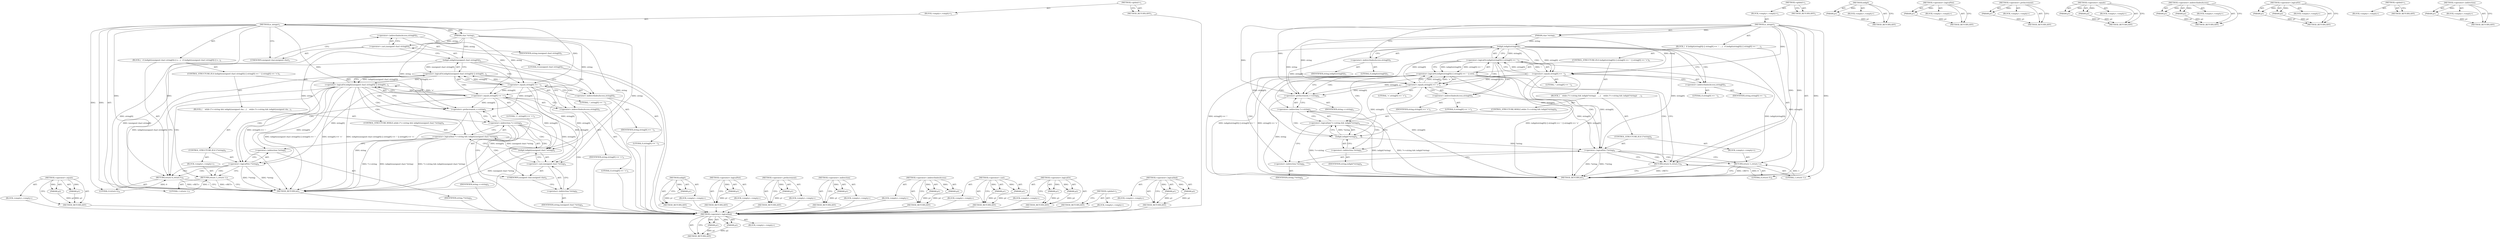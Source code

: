 digraph "&lt;operator&gt;.logicalAnd" {
vulnerable_86 [label=<(METHOD,&lt;operator&gt;.logicalAnd)>];
vulnerable_87 [label=<(PARAM,p1)>];
vulnerable_88 [label=<(PARAM,p2)>];
vulnerable_89 [label=<(BLOCK,&lt;empty&gt;,&lt;empty&gt;)>];
vulnerable_90 [label=<(METHOD_RETURN,ANY)>];
vulnerable_6 [label=<(METHOD,&lt;global&gt;)<SUB>1</SUB>>];
vulnerable_7 [label=<(BLOCK,&lt;empty&gt;,&lt;empty&gt;)<SUB>1</SUB>>];
vulnerable_8 [label=<(METHOD,is_integer)<SUB>1</SUB>>];
vulnerable_9 [label=<(PARAM,char *string)<SUB>1</SUB>>];
vulnerable_10 [label=<(BLOCK,{
  if (isdigit(string[0]) || string[0] == '-' ...,{
  if (isdigit(string[0]) || string[0] == '-' ...)<SUB>2</SUB>>];
vulnerable_11 [label=<(CONTROL_STRUCTURE,IF,if (isdigit(string[0]) || string[0] == '-' || string[0] == '+'))<SUB>3</SUB>>];
vulnerable_12 [label=<(&lt;operator&gt;.logicalOr,isdigit(string[0]) || string[0] == '-' || strin...)<SUB>3</SUB>>];
vulnerable_13 [label=<(&lt;operator&gt;.logicalOr,isdigit(string[0]) || string[0] == '-')<SUB>3</SUB>>];
vulnerable_14 [label=<(isdigit,isdigit(string[0]))<SUB>3</SUB>>];
vulnerable_15 [label=<(&lt;operator&gt;.indirectIndexAccess,string[0])<SUB>3</SUB>>];
vulnerable_16 [label=<(IDENTIFIER,string,isdigit(string[0]))<SUB>3</SUB>>];
vulnerable_17 [label=<(LITERAL,0,isdigit(string[0]))<SUB>3</SUB>>];
vulnerable_18 [label=<(&lt;operator&gt;.equals,string[0] == '-')<SUB>3</SUB>>];
vulnerable_19 [label=<(&lt;operator&gt;.indirectIndexAccess,string[0])<SUB>3</SUB>>];
vulnerable_20 [label=<(IDENTIFIER,string,string[0] == '-')<SUB>3</SUB>>];
vulnerable_21 [label=<(LITERAL,0,string[0] == '-')<SUB>3</SUB>>];
vulnerable_22 [label=<(LITERAL,'-',string[0] == '-')<SUB>3</SUB>>];
vulnerable_23 [label=<(&lt;operator&gt;.equals,string[0] == '+')<SUB>3</SUB>>];
vulnerable_24 [label=<(&lt;operator&gt;.indirectIndexAccess,string[0])<SUB>3</SUB>>];
vulnerable_25 [label=<(IDENTIFIER,string,string[0] == '+')<SUB>3</SUB>>];
vulnerable_26 [label=<(LITERAL,0,string[0] == '+')<SUB>3</SUB>>];
vulnerable_27 [label=<(LITERAL,'+',string[0] == '+')<SUB>3</SUB>>];
vulnerable_28 [label=<(BLOCK,{
    while (*++string &amp;&amp; isdigit(*string))
   ...,{
    while (*++string &amp;&amp; isdigit(*string))
   ...)<SUB>3</SUB>>];
vulnerable_29 [label=<(CONTROL_STRUCTURE,WHILE,while (*++string &amp;&amp; isdigit(*string)))<SUB>4</SUB>>];
vulnerable_30 [label=<(&lt;operator&gt;.logicalAnd,*++string &amp;&amp; isdigit(*string))<SUB>4</SUB>>];
vulnerable_31 [label=<(&lt;operator&gt;.indirection,*++string)<SUB>4</SUB>>];
vulnerable_32 [label=<(&lt;operator&gt;.preIncrement,++string)<SUB>4</SUB>>];
vulnerable_33 [label=<(IDENTIFIER,string,++string)<SUB>4</SUB>>];
vulnerable_34 [label=<(isdigit,isdigit(*string))<SUB>4</SUB>>];
vulnerable_35 [label=<(&lt;operator&gt;.indirection,*string)<SUB>4</SUB>>];
vulnerable_36 [label=<(IDENTIFIER,string,isdigit(*string))<SUB>4</SUB>>];
vulnerable_37 [label=<(CONTROL_STRUCTURE,IF,if (!*string))<SUB>6</SUB>>];
vulnerable_38 [label=<(&lt;operator&gt;.logicalNot,!*string)<SUB>6</SUB>>];
vulnerable_39 [label=<(&lt;operator&gt;.indirection,*string)<SUB>6</SUB>>];
vulnerable_40 [label=<(IDENTIFIER,string,!*string)<SUB>6</SUB>>];
vulnerable_41 [label=<(BLOCK,&lt;empty&gt;,&lt;empty&gt;)<SUB>7</SUB>>];
vulnerable_42 [label=<(RETURN,return 1;,return 1;)<SUB>7</SUB>>];
vulnerable_43 [label=<(LITERAL,1,return 1;)<SUB>7</SUB>>];
vulnerable_44 [label=<(RETURN,return 0;,return 0;)<SUB>9</SUB>>];
vulnerable_45 [label=<(LITERAL,0,return 0;)<SUB>9</SUB>>];
vulnerable_46 [label=<(METHOD_RETURN,int)<SUB>1</SUB>>];
vulnerable_48 [label=<(METHOD_RETURN,ANY)<SUB>1</SUB>>];
vulnerable_72 [label=<(METHOD,isdigit)>];
vulnerable_73 [label=<(PARAM,p1)>];
vulnerable_74 [label=<(BLOCK,&lt;empty&gt;,&lt;empty&gt;)>];
vulnerable_75 [label=<(METHOD_RETURN,ANY)>];
vulnerable_99 [label=<(METHOD,&lt;operator&gt;.logicalNot)>];
vulnerable_100 [label=<(PARAM,p1)>];
vulnerable_101 [label=<(BLOCK,&lt;empty&gt;,&lt;empty&gt;)>];
vulnerable_102 [label=<(METHOD_RETURN,ANY)>];
vulnerable_95 [label=<(METHOD,&lt;operator&gt;.preIncrement)>];
vulnerable_96 [label=<(PARAM,p1)>];
vulnerable_97 [label=<(BLOCK,&lt;empty&gt;,&lt;empty&gt;)>];
vulnerable_98 [label=<(METHOD_RETURN,ANY)>];
vulnerable_81 [label=<(METHOD,&lt;operator&gt;.equals)>];
vulnerable_82 [label=<(PARAM,p1)>];
vulnerable_83 [label=<(PARAM,p2)>];
vulnerable_84 [label=<(BLOCK,&lt;empty&gt;,&lt;empty&gt;)>];
vulnerable_85 [label=<(METHOD_RETURN,ANY)>];
vulnerable_76 [label=<(METHOD,&lt;operator&gt;.indirectIndexAccess)>];
vulnerable_77 [label=<(PARAM,p1)>];
vulnerable_78 [label=<(PARAM,p2)>];
vulnerable_79 [label=<(BLOCK,&lt;empty&gt;,&lt;empty&gt;)>];
vulnerable_80 [label=<(METHOD_RETURN,ANY)>];
vulnerable_67 [label=<(METHOD,&lt;operator&gt;.logicalOr)>];
vulnerable_68 [label=<(PARAM,p1)>];
vulnerable_69 [label=<(PARAM,p2)>];
vulnerable_70 [label=<(BLOCK,&lt;empty&gt;,&lt;empty&gt;)>];
vulnerable_71 [label=<(METHOD_RETURN,ANY)>];
vulnerable_61 [label=<(METHOD,&lt;global&gt;)<SUB>1</SUB>>];
vulnerable_62 [label=<(BLOCK,&lt;empty&gt;,&lt;empty&gt;)>];
vulnerable_63 [label=<(METHOD_RETURN,ANY)>];
vulnerable_91 [label=<(METHOD,&lt;operator&gt;.indirection)>];
vulnerable_92 [label=<(PARAM,p1)>];
vulnerable_93 [label=<(BLOCK,&lt;empty&gt;,&lt;empty&gt;)>];
vulnerable_94 [label=<(METHOD_RETURN,ANY)>];
fixed_90 [label=<(METHOD,&lt;operator&gt;.equals)>];
fixed_91 [label=<(PARAM,p1)>];
fixed_92 [label=<(PARAM,p2)>];
fixed_93 [label=<(BLOCK,&lt;empty&gt;,&lt;empty&gt;)>];
fixed_94 [label=<(METHOD_RETURN,ANY)>];
fixed_6 [label=<(METHOD,&lt;global&gt;)<SUB>1</SUB>>];
fixed_7 [label=<(BLOCK,&lt;empty&gt;,&lt;empty&gt;)<SUB>1</SUB>>];
fixed_8 [label=<(METHOD,is_integer)<SUB>1</SUB>>];
fixed_9 [label=<(PARAM,char *string)<SUB>1</SUB>>];
fixed_10 [label=<(BLOCK,{
  if (isdigit((unsigned char) string[0]) || s...,{
  if (isdigit((unsigned char) string[0]) || s...)<SUB>2</SUB>>];
fixed_11 [label=<(CONTROL_STRUCTURE,IF,if (isdigit((unsigned char) string[0]) || string[0] == '-' || string[0] == '+'))<SUB>3</SUB>>];
fixed_12 [label=<(&lt;operator&gt;.logicalOr,isdigit((unsigned char) string[0]) || string[0]...)<SUB>3</SUB>>];
fixed_13 [label=<(&lt;operator&gt;.logicalOr,isdigit((unsigned char) string[0]) || string[0]...)<SUB>3</SUB>>];
fixed_14 [label=<(isdigit,isdigit((unsigned char) string[0]))<SUB>3</SUB>>];
fixed_15 [label=<(&lt;operator&gt;.cast,(unsigned char) string[0])<SUB>3</SUB>>];
fixed_16 [label=<(UNKNOWN,unsigned char,unsigned char)<SUB>3</SUB>>];
fixed_17 [label=<(&lt;operator&gt;.indirectIndexAccess,string[0])<SUB>3</SUB>>];
fixed_18 [label=<(IDENTIFIER,string,(unsigned char) string[0])<SUB>3</SUB>>];
fixed_19 [label=<(LITERAL,0,(unsigned char) string[0])<SUB>3</SUB>>];
fixed_20 [label=<(&lt;operator&gt;.equals,string[0] == '-')<SUB>3</SUB>>];
fixed_21 [label=<(&lt;operator&gt;.indirectIndexAccess,string[0])<SUB>3</SUB>>];
fixed_22 [label=<(IDENTIFIER,string,string[0] == '-')<SUB>3</SUB>>];
fixed_23 [label=<(LITERAL,0,string[0] == '-')<SUB>3</SUB>>];
fixed_24 [label=<(LITERAL,'-',string[0] == '-')<SUB>3</SUB>>];
fixed_25 [label=<(&lt;operator&gt;.equals,string[0] == '+')<SUB>3</SUB>>];
fixed_26 [label=<(&lt;operator&gt;.indirectIndexAccess,string[0])<SUB>3</SUB>>];
fixed_27 [label=<(IDENTIFIER,string,string[0] == '+')<SUB>3</SUB>>];
fixed_28 [label=<(LITERAL,0,string[0] == '+')<SUB>3</SUB>>];
fixed_29 [label=<(LITERAL,'+',string[0] == '+')<SUB>3</SUB>>];
fixed_30 [label=<(BLOCK,{
    while (*++string &amp;&amp; isdigit((unsigned cha...,{
    while (*++string &amp;&amp; isdigit((unsigned cha...)<SUB>3</SUB>>];
fixed_31 [label=<(CONTROL_STRUCTURE,WHILE,while (*++string &amp;&amp; isdigit((unsigned char) *string)))<SUB>4</SUB>>];
fixed_32 [label=<(&lt;operator&gt;.logicalAnd,*++string &amp;&amp; isdigit((unsigned char) *string))<SUB>4</SUB>>];
fixed_33 [label=<(&lt;operator&gt;.indirection,*++string)<SUB>4</SUB>>];
fixed_34 [label=<(&lt;operator&gt;.preIncrement,++string)<SUB>4</SUB>>];
fixed_35 [label=<(IDENTIFIER,string,++string)<SUB>4</SUB>>];
fixed_36 [label=<(isdigit,isdigit((unsigned char) *string))<SUB>4</SUB>>];
fixed_37 [label=<(&lt;operator&gt;.cast,(unsigned char) *string)<SUB>4</SUB>>];
fixed_38 [label=<(UNKNOWN,unsigned char,unsigned char)<SUB>4</SUB>>];
fixed_39 [label=<(&lt;operator&gt;.indirection,*string)<SUB>4</SUB>>];
fixed_40 [label=<(IDENTIFIER,string,(unsigned char) *string)<SUB>4</SUB>>];
fixed_41 [label=<(CONTROL_STRUCTURE,IF,if (!*string))<SUB>6</SUB>>];
fixed_42 [label=<(&lt;operator&gt;.logicalNot,!*string)<SUB>6</SUB>>];
fixed_43 [label=<(&lt;operator&gt;.indirection,*string)<SUB>6</SUB>>];
fixed_44 [label=<(IDENTIFIER,string,!*string)<SUB>6</SUB>>];
fixed_45 [label=<(BLOCK,&lt;empty&gt;,&lt;empty&gt;)<SUB>7</SUB>>];
fixed_46 [label=<(RETURN,return 1;,return 1;)<SUB>7</SUB>>];
fixed_47 [label=<(LITERAL,1,return 1;)<SUB>7</SUB>>];
fixed_48 [label=<(RETURN,return 0;,return 0;)<SUB>9</SUB>>];
fixed_49 [label=<(LITERAL,0,return 0;)<SUB>9</SUB>>];
fixed_50 [label=<(METHOD_RETURN,int)<SUB>1</SUB>>];
fixed_52 [label=<(METHOD_RETURN,ANY)<SUB>1</SUB>>];
fixed_76 [label=<(METHOD,isdigit)>];
fixed_77 [label=<(PARAM,p1)>];
fixed_78 [label=<(BLOCK,&lt;empty&gt;,&lt;empty&gt;)>];
fixed_79 [label=<(METHOD_RETURN,ANY)>];
fixed_108 [label=<(METHOD,&lt;operator&gt;.logicalNot)>];
fixed_109 [label=<(PARAM,p1)>];
fixed_110 [label=<(BLOCK,&lt;empty&gt;,&lt;empty&gt;)>];
fixed_111 [label=<(METHOD_RETURN,ANY)>];
fixed_104 [label=<(METHOD,&lt;operator&gt;.preIncrement)>];
fixed_105 [label=<(PARAM,p1)>];
fixed_106 [label=<(BLOCK,&lt;empty&gt;,&lt;empty&gt;)>];
fixed_107 [label=<(METHOD_RETURN,ANY)>];
fixed_100 [label=<(METHOD,&lt;operator&gt;.indirection)>];
fixed_101 [label=<(PARAM,p1)>];
fixed_102 [label=<(BLOCK,&lt;empty&gt;,&lt;empty&gt;)>];
fixed_103 [label=<(METHOD_RETURN,ANY)>];
fixed_85 [label=<(METHOD,&lt;operator&gt;.indirectIndexAccess)>];
fixed_86 [label=<(PARAM,p1)>];
fixed_87 [label=<(PARAM,p2)>];
fixed_88 [label=<(BLOCK,&lt;empty&gt;,&lt;empty&gt;)>];
fixed_89 [label=<(METHOD_RETURN,ANY)>];
fixed_80 [label=<(METHOD,&lt;operator&gt;.cast)>];
fixed_81 [label=<(PARAM,p1)>];
fixed_82 [label=<(PARAM,p2)>];
fixed_83 [label=<(BLOCK,&lt;empty&gt;,&lt;empty&gt;)>];
fixed_84 [label=<(METHOD_RETURN,ANY)>];
fixed_71 [label=<(METHOD,&lt;operator&gt;.logicalOr)>];
fixed_72 [label=<(PARAM,p1)>];
fixed_73 [label=<(PARAM,p2)>];
fixed_74 [label=<(BLOCK,&lt;empty&gt;,&lt;empty&gt;)>];
fixed_75 [label=<(METHOD_RETURN,ANY)>];
fixed_65 [label=<(METHOD,&lt;global&gt;)<SUB>1</SUB>>];
fixed_66 [label=<(BLOCK,&lt;empty&gt;,&lt;empty&gt;)>];
fixed_67 [label=<(METHOD_RETURN,ANY)>];
fixed_95 [label=<(METHOD,&lt;operator&gt;.logicalAnd)>];
fixed_96 [label=<(PARAM,p1)>];
fixed_97 [label=<(PARAM,p2)>];
fixed_98 [label=<(BLOCK,&lt;empty&gt;,&lt;empty&gt;)>];
fixed_99 [label=<(METHOD_RETURN,ANY)>];
vulnerable_86 -> vulnerable_87  [key=0, label="AST: "];
vulnerable_86 -> vulnerable_87  [key=1, label="DDG: "];
vulnerable_86 -> vulnerable_89  [key=0, label="AST: "];
vulnerable_86 -> vulnerable_88  [key=0, label="AST: "];
vulnerable_86 -> vulnerable_88  [key=1, label="DDG: "];
vulnerable_86 -> vulnerable_90  [key=0, label="AST: "];
vulnerable_86 -> vulnerable_90  [key=1, label="CFG: "];
vulnerable_87 -> vulnerable_90  [key=0, label="DDG: p1"];
vulnerable_88 -> vulnerable_90  [key=0, label="DDG: p2"];
vulnerable_6 -> vulnerable_7  [key=0, label="AST: "];
vulnerable_6 -> vulnerable_48  [key=0, label="AST: "];
vulnerable_6 -> vulnerable_48  [key=1, label="CFG: "];
vulnerable_7 -> vulnerable_8  [key=0, label="AST: "];
vulnerable_8 -> vulnerable_9  [key=0, label="AST: "];
vulnerable_8 -> vulnerable_9  [key=1, label="DDG: "];
vulnerable_8 -> vulnerable_10  [key=0, label="AST: "];
vulnerable_8 -> vulnerable_46  [key=0, label="AST: "];
vulnerable_8 -> vulnerable_15  [key=0, label="CFG: "];
vulnerable_8 -> vulnerable_44  [key=0, label="DDG: "];
vulnerable_8 -> vulnerable_45  [key=0, label="DDG: "];
vulnerable_8 -> vulnerable_23  [key=0, label="DDG: "];
vulnerable_8 -> vulnerable_18  [key=0, label="DDG: "];
vulnerable_8 -> vulnerable_42  [key=0, label="DDG: "];
vulnerable_8 -> vulnerable_43  [key=0, label="DDG: "];
vulnerable_8 -> vulnerable_32  [key=0, label="DDG: "];
vulnerable_9 -> vulnerable_23  [key=0, label="DDG: string"];
vulnerable_9 -> vulnerable_14  [key=0, label="DDG: string"];
vulnerable_9 -> vulnerable_18  [key=0, label="DDG: string"];
vulnerable_9 -> vulnerable_32  [key=0, label="DDG: string"];
vulnerable_10 -> vulnerable_11  [key=0, label="AST: "];
vulnerable_10 -> vulnerable_44  [key=0, label="AST: "];
vulnerable_11 -> vulnerable_12  [key=0, label="AST: "];
vulnerable_11 -> vulnerable_28  [key=0, label="AST: "];
vulnerable_12 -> vulnerable_13  [key=0, label="AST: "];
vulnerable_12 -> vulnerable_23  [key=0, label="AST: "];
vulnerable_12 -> vulnerable_32  [key=0, label="CFG: "];
vulnerable_12 -> vulnerable_32  [key=1, label="CDG: "];
vulnerable_12 -> vulnerable_44  [key=0, label="CFG: "];
vulnerable_12 -> vulnerable_44  [key=1, label="CDG: "];
vulnerable_12 -> vulnerable_46  [key=0, label="DDG: isdigit(string[0]) || string[0] == '-'"];
vulnerable_12 -> vulnerable_46  [key=1, label="DDG: string[0] == '+'"];
vulnerable_12 -> vulnerable_46  [key=2, label="DDG: isdigit(string[0]) || string[0] == '-' || string[0] == '+'"];
vulnerable_12 -> vulnerable_30  [key=0, label="CDG: "];
vulnerable_12 -> vulnerable_38  [key=0, label="CDG: "];
vulnerable_12 -> vulnerable_39  [key=0, label="CDG: "];
vulnerable_12 -> vulnerable_31  [key=0, label="CDG: "];
vulnerable_13 -> vulnerable_14  [key=0, label="AST: "];
vulnerable_13 -> vulnerable_18  [key=0, label="AST: "];
vulnerable_13 -> vulnerable_12  [key=0, label="CFG: "];
vulnerable_13 -> vulnerable_12  [key=1, label="DDG: isdigit(string[0])"];
vulnerable_13 -> vulnerable_12  [key=2, label="DDG: string[0] == '-'"];
vulnerable_13 -> vulnerable_24  [key=0, label="CFG: "];
vulnerable_13 -> vulnerable_24  [key=1, label="CDG: "];
vulnerable_13 -> vulnerable_46  [key=0, label="DDG: isdigit(string[0])"];
vulnerable_13 -> vulnerable_46  [key=1, label="DDG: string[0] == '-'"];
vulnerable_13 -> vulnerable_23  [key=0, label="CDG: "];
vulnerable_14 -> vulnerable_15  [key=0, label="AST: "];
vulnerable_14 -> vulnerable_13  [key=0, label="CFG: "];
vulnerable_14 -> vulnerable_13  [key=1, label="DDG: string[0]"];
vulnerable_14 -> vulnerable_19  [key=0, label="CFG: "];
vulnerable_14 -> vulnerable_19  [key=1, label="CDG: "];
vulnerable_14 -> vulnerable_46  [key=0, label="DDG: string[0]"];
vulnerable_14 -> vulnerable_23  [key=0, label="DDG: string[0]"];
vulnerable_14 -> vulnerable_18  [key=0, label="DDG: string[0]"];
vulnerable_14 -> vulnerable_18  [key=1, label="CDG: "];
vulnerable_14 -> vulnerable_38  [key=0, label="DDG: string[0]"];
vulnerable_14 -> vulnerable_34  [key=0, label="DDG: string[0]"];
vulnerable_14 -> vulnerable_32  [key=0, label="DDG: string[0]"];
vulnerable_15 -> vulnerable_16  [key=0, label="AST: "];
vulnerable_15 -> vulnerable_17  [key=0, label="AST: "];
vulnerable_15 -> vulnerable_14  [key=0, label="CFG: "];
vulnerable_18 -> vulnerable_19  [key=0, label="AST: "];
vulnerable_18 -> vulnerable_22  [key=0, label="AST: "];
vulnerable_18 -> vulnerable_13  [key=0, label="CFG: "];
vulnerable_18 -> vulnerable_13  [key=1, label="DDG: string[0]"];
vulnerable_18 -> vulnerable_13  [key=2, label="DDG: '-'"];
vulnerable_18 -> vulnerable_46  [key=0, label="DDG: string[0]"];
vulnerable_18 -> vulnerable_23  [key=0, label="DDG: string[0]"];
vulnerable_18 -> vulnerable_38  [key=0, label="DDG: string[0]"];
vulnerable_18 -> vulnerable_34  [key=0, label="DDG: string[0]"];
vulnerable_18 -> vulnerable_32  [key=0, label="DDG: string[0]"];
vulnerable_19 -> vulnerable_20  [key=0, label="AST: "];
vulnerable_19 -> vulnerable_21  [key=0, label="AST: "];
vulnerable_19 -> vulnerable_18  [key=0, label="CFG: "];
vulnerable_23 -> vulnerable_24  [key=0, label="AST: "];
vulnerable_23 -> vulnerable_27  [key=0, label="AST: "];
vulnerable_23 -> vulnerable_12  [key=0, label="CFG: "];
vulnerable_23 -> vulnerable_12  [key=1, label="DDG: string[0]"];
vulnerable_23 -> vulnerable_12  [key=2, label="DDG: '+'"];
vulnerable_23 -> vulnerable_46  [key=0, label="DDG: string[0]"];
vulnerable_23 -> vulnerable_38  [key=0, label="DDG: string[0]"];
vulnerable_23 -> vulnerable_34  [key=0, label="DDG: string[0]"];
vulnerable_23 -> vulnerable_32  [key=0, label="DDG: string[0]"];
vulnerable_24 -> vulnerable_25  [key=0, label="AST: "];
vulnerable_24 -> vulnerable_26  [key=0, label="AST: "];
vulnerable_24 -> vulnerable_23  [key=0, label="CFG: "];
vulnerable_28 -> vulnerable_29  [key=0, label="AST: "];
vulnerable_28 -> vulnerable_37  [key=0, label="AST: "];
vulnerable_29 -> vulnerable_30  [key=0, label="AST: "];
vulnerable_30 -> vulnerable_31  [key=0, label="AST: "];
vulnerable_30 -> vulnerable_34  [key=0, label="AST: "];
vulnerable_30 -> vulnerable_39  [key=0, label="CFG: "];
vulnerable_30 -> vulnerable_46  [key=0, label="DDG: *++string"];
vulnerable_30 -> vulnerable_46  [key=1, label="DDG: isdigit(*string)"];
vulnerable_30 -> vulnerable_46  [key=2, label="DDG: *++string &amp;&amp; isdigit(*string)"];
vulnerable_31 -> vulnerable_32  [key=0, label="AST: "];
vulnerable_31 -> vulnerable_30  [key=0, label="CFG: "];
vulnerable_31 -> vulnerable_35  [key=0, label="CFG: "];
vulnerable_31 -> vulnerable_35  [key=1, label="CDG: "];
vulnerable_31 -> vulnerable_34  [key=0, label="CDG: "];
vulnerable_32 -> vulnerable_33  [key=0, label="AST: "];
vulnerable_32 -> vulnerable_31  [key=0, label="CFG: "];
vulnerable_32 -> vulnerable_46  [key=0, label="DDG: string"];
vulnerable_34 -> vulnerable_35  [key=0, label="AST: "];
vulnerable_34 -> vulnerable_30  [key=0, label="CFG: "];
vulnerable_34 -> vulnerable_30  [key=1, label="DDG: *string"];
vulnerable_34 -> vulnerable_38  [key=0, label="DDG: *string"];
vulnerable_35 -> vulnerable_36  [key=0, label="AST: "];
vulnerable_35 -> vulnerable_34  [key=0, label="CFG: "];
vulnerable_37 -> vulnerable_38  [key=0, label="AST: "];
vulnerable_37 -> vulnerable_41  [key=0, label="AST: "];
vulnerable_38 -> vulnerable_39  [key=0, label="AST: "];
vulnerable_38 -> vulnerable_42  [key=0, label="CFG: "];
vulnerable_38 -> vulnerable_42  [key=1, label="CDG: "];
vulnerable_38 -> vulnerable_44  [key=0, label="CFG: "];
vulnerable_38 -> vulnerable_44  [key=1, label="CDG: "];
vulnerable_38 -> vulnerable_46  [key=0, label="DDG: *string"];
vulnerable_38 -> vulnerable_46  [key=1, label="DDG: !*string"];
vulnerable_39 -> vulnerable_40  [key=0, label="AST: "];
vulnerable_39 -> vulnerable_38  [key=0, label="CFG: "];
vulnerable_41 -> vulnerable_42  [key=0, label="AST: "];
vulnerable_42 -> vulnerable_43  [key=0, label="AST: "];
vulnerable_42 -> vulnerable_46  [key=0, label="CFG: "];
vulnerable_42 -> vulnerable_46  [key=1, label="DDG: &lt;RET&gt;"];
vulnerable_43 -> vulnerable_42  [key=0, label="DDG: 1"];
vulnerable_44 -> vulnerable_45  [key=0, label="AST: "];
vulnerable_44 -> vulnerable_46  [key=0, label="CFG: "];
vulnerable_44 -> vulnerable_46  [key=1, label="DDG: &lt;RET&gt;"];
vulnerable_45 -> vulnerable_44  [key=0, label="DDG: 0"];
vulnerable_72 -> vulnerable_73  [key=0, label="AST: "];
vulnerable_72 -> vulnerable_73  [key=1, label="DDG: "];
vulnerable_72 -> vulnerable_74  [key=0, label="AST: "];
vulnerable_72 -> vulnerable_75  [key=0, label="AST: "];
vulnerable_72 -> vulnerable_75  [key=1, label="CFG: "];
vulnerable_73 -> vulnerable_75  [key=0, label="DDG: p1"];
vulnerable_99 -> vulnerable_100  [key=0, label="AST: "];
vulnerable_99 -> vulnerable_100  [key=1, label="DDG: "];
vulnerable_99 -> vulnerable_101  [key=0, label="AST: "];
vulnerable_99 -> vulnerable_102  [key=0, label="AST: "];
vulnerable_99 -> vulnerable_102  [key=1, label="CFG: "];
vulnerable_100 -> vulnerable_102  [key=0, label="DDG: p1"];
vulnerable_95 -> vulnerable_96  [key=0, label="AST: "];
vulnerable_95 -> vulnerable_96  [key=1, label="DDG: "];
vulnerable_95 -> vulnerable_97  [key=0, label="AST: "];
vulnerable_95 -> vulnerable_98  [key=0, label="AST: "];
vulnerable_95 -> vulnerable_98  [key=1, label="CFG: "];
vulnerable_96 -> vulnerable_98  [key=0, label="DDG: p1"];
vulnerable_81 -> vulnerable_82  [key=0, label="AST: "];
vulnerable_81 -> vulnerable_82  [key=1, label="DDG: "];
vulnerable_81 -> vulnerable_84  [key=0, label="AST: "];
vulnerable_81 -> vulnerable_83  [key=0, label="AST: "];
vulnerable_81 -> vulnerable_83  [key=1, label="DDG: "];
vulnerable_81 -> vulnerable_85  [key=0, label="AST: "];
vulnerable_81 -> vulnerable_85  [key=1, label="CFG: "];
vulnerable_82 -> vulnerable_85  [key=0, label="DDG: p1"];
vulnerable_83 -> vulnerable_85  [key=0, label="DDG: p2"];
vulnerable_76 -> vulnerable_77  [key=0, label="AST: "];
vulnerable_76 -> vulnerable_77  [key=1, label="DDG: "];
vulnerable_76 -> vulnerable_79  [key=0, label="AST: "];
vulnerable_76 -> vulnerable_78  [key=0, label="AST: "];
vulnerable_76 -> vulnerable_78  [key=1, label="DDG: "];
vulnerable_76 -> vulnerable_80  [key=0, label="AST: "];
vulnerable_76 -> vulnerable_80  [key=1, label="CFG: "];
vulnerable_77 -> vulnerable_80  [key=0, label="DDG: p1"];
vulnerable_78 -> vulnerable_80  [key=0, label="DDG: p2"];
vulnerable_67 -> vulnerable_68  [key=0, label="AST: "];
vulnerable_67 -> vulnerable_68  [key=1, label="DDG: "];
vulnerable_67 -> vulnerable_70  [key=0, label="AST: "];
vulnerable_67 -> vulnerable_69  [key=0, label="AST: "];
vulnerable_67 -> vulnerable_69  [key=1, label="DDG: "];
vulnerable_67 -> vulnerable_71  [key=0, label="AST: "];
vulnerable_67 -> vulnerable_71  [key=1, label="CFG: "];
vulnerable_68 -> vulnerable_71  [key=0, label="DDG: p1"];
vulnerable_69 -> vulnerable_71  [key=0, label="DDG: p2"];
vulnerable_61 -> vulnerable_62  [key=0, label="AST: "];
vulnerable_61 -> vulnerable_63  [key=0, label="AST: "];
vulnerable_61 -> vulnerable_63  [key=1, label="CFG: "];
vulnerable_91 -> vulnerable_92  [key=0, label="AST: "];
vulnerable_91 -> vulnerable_92  [key=1, label="DDG: "];
vulnerable_91 -> vulnerable_93  [key=0, label="AST: "];
vulnerable_91 -> vulnerable_94  [key=0, label="AST: "];
vulnerable_91 -> vulnerable_94  [key=1, label="CFG: "];
vulnerable_92 -> vulnerable_94  [key=0, label="DDG: p1"];
fixed_90 -> fixed_91  [key=0, label="AST: "];
fixed_90 -> fixed_91  [key=1, label="DDG: "];
fixed_90 -> fixed_93  [key=0, label="AST: "];
fixed_90 -> fixed_92  [key=0, label="AST: "];
fixed_90 -> fixed_92  [key=1, label="DDG: "];
fixed_90 -> fixed_94  [key=0, label="AST: "];
fixed_90 -> fixed_94  [key=1, label="CFG: "];
fixed_91 -> fixed_94  [key=0, label="DDG: p1"];
fixed_92 -> fixed_94  [key=0, label="DDG: p2"];
fixed_93 -> vulnerable_86  [key=0];
fixed_94 -> vulnerable_86  [key=0];
fixed_6 -> fixed_7  [key=0, label="AST: "];
fixed_6 -> fixed_52  [key=0, label="AST: "];
fixed_6 -> fixed_52  [key=1, label="CFG: "];
fixed_7 -> fixed_8  [key=0, label="AST: "];
fixed_8 -> fixed_9  [key=0, label="AST: "];
fixed_8 -> fixed_9  [key=1, label="DDG: "];
fixed_8 -> fixed_10  [key=0, label="AST: "];
fixed_8 -> fixed_50  [key=0, label="AST: "];
fixed_8 -> fixed_16  [key=0, label="CFG: "];
fixed_8 -> fixed_48  [key=0, label="DDG: "];
fixed_8 -> fixed_49  [key=0, label="DDG: "];
fixed_8 -> fixed_25  [key=0, label="DDG: "];
fixed_8 -> fixed_20  [key=0, label="DDG: "];
fixed_8 -> fixed_46  [key=0, label="DDG: "];
fixed_8 -> fixed_47  [key=0, label="DDG: "];
fixed_8 -> fixed_34  [key=0, label="DDG: "];
fixed_9 -> fixed_25  [key=0, label="DDG: string"];
fixed_9 -> fixed_14  [key=0, label="DDG: string"];
fixed_9 -> fixed_20  [key=0, label="DDG: string"];
fixed_9 -> fixed_42  [key=0, label="DDG: string"];
fixed_9 -> fixed_15  [key=0, label="DDG: string"];
fixed_9 -> fixed_36  [key=0, label="DDG: string"];
fixed_9 -> fixed_34  [key=0, label="DDG: string"];
fixed_9 -> fixed_37  [key=0, label="DDG: string"];
fixed_10 -> fixed_11  [key=0, label="AST: "];
fixed_10 -> fixed_48  [key=0, label="AST: "];
fixed_11 -> fixed_12  [key=0, label="AST: "];
fixed_11 -> fixed_30  [key=0, label="AST: "];
fixed_12 -> fixed_13  [key=0, label="AST: "];
fixed_12 -> fixed_25  [key=0, label="AST: "];
fixed_12 -> fixed_34  [key=0, label="CFG: "];
fixed_12 -> fixed_34  [key=1, label="CDG: "];
fixed_12 -> fixed_48  [key=0, label="CFG: "];
fixed_12 -> fixed_48  [key=1, label="CDG: "];
fixed_12 -> fixed_50  [key=0, label="DDG: isdigit((unsigned char) string[0]) || string[0] == '-'"];
fixed_12 -> fixed_50  [key=1, label="DDG: string[0] == '+'"];
fixed_12 -> fixed_50  [key=2, label="DDG: isdigit((unsigned char) string[0]) || string[0] == '-' || string[0] == '+'"];
fixed_12 -> fixed_32  [key=0, label="CDG: "];
fixed_12 -> fixed_33  [key=0, label="CDG: "];
fixed_12 -> fixed_42  [key=0, label="CDG: "];
fixed_12 -> fixed_43  [key=0, label="CDG: "];
fixed_13 -> fixed_14  [key=0, label="AST: "];
fixed_13 -> fixed_20  [key=0, label="AST: "];
fixed_13 -> fixed_12  [key=0, label="CFG: "];
fixed_13 -> fixed_12  [key=1, label="DDG: isdigit((unsigned char) string[0])"];
fixed_13 -> fixed_12  [key=2, label="DDG: string[0] == '-'"];
fixed_13 -> fixed_26  [key=0, label="CFG: "];
fixed_13 -> fixed_26  [key=1, label="CDG: "];
fixed_13 -> fixed_50  [key=0, label="DDG: isdigit((unsigned char) string[0])"];
fixed_13 -> fixed_50  [key=1, label="DDG: string[0] == '-'"];
fixed_13 -> fixed_25  [key=0, label="CDG: "];
fixed_14 -> fixed_15  [key=0, label="AST: "];
fixed_14 -> fixed_13  [key=0, label="CFG: "];
fixed_14 -> fixed_13  [key=1, label="DDG: (unsigned char) string[0]"];
fixed_14 -> fixed_21  [key=0, label="CFG: "];
fixed_14 -> fixed_21  [key=1, label="CDG: "];
fixed_14 -> fixed_50  [key=0, label="DDG: (unsigned char) string[0]"];
fixed_14 -> fixed_20  [key=0, label="CDG: "];
fixed_15 -> fixed_16  [key=0, label="AST: "];
fixed_15 -> fixed_17  [key=0, label="AST: "];
fixed_15 -> fixed_14  [key=0, label="CFG: "];
fixed_15 -> fixed_50  [key=0, label="DDG: string[0]"];
fixed_16 -> fixed_17  [key=0, label="CFG: "];
fixed_17 -> fixed_18  [key=0, label="AST: "];
fixed_17 -> fixed_19  [key=0, label="AST: "];
fixed_17 -> fixed_15  [key=0, label="CFG: "];
fixed_18 -> vulnerable_86  [key=0];
fixed_19 -> vulnerable_86  [key=0];
fixed_20 -> fixed_21  [key=0, label="AST: "];
fixed_20 -> fixed_24  [key=0, label="AST: "];
fixed_20 -> fixed_13  [key=0, label="CFG: "];
fixed_20 -> fixed_13  [key=1, label="DDG: string[0]"];
fixed_20 -> fixed_13  [key=2, label="DDG: '-'"];
fixed_20 -> fixed_50  [key=0, label="DDG: string[0]"];
fixed_20 -> fixed_25  [key=0, label="DDG: string[0]"];
fixed_20 -> fixed_42  [key=0, label="DDG: string[0]"];
fixed_20 -> fixed_36  [key=0, label="DDG: string[0]"];
fixed_20 -> fixed_34  [key=0, label="DDG: string[0]"];
fixed_20 -> fixed_37  [key=0, label="DDG: string[0]"];
fixed_21 -> fixed_22  [key=0, label="AST: "];
fixed_21 -> fixed_23  [key=0, label="AST: "];
fixed_21 -> fixed_20  [key=0, label="CFG: "];
fixed_22 -> vulnerable_86  [key=0];
fixed_23 -> vulnerable_86  [key=0];
fixed_24 -> vulnerable_86  [key=0];
fixed_25 -> fixed_26  [key=0, label="AST: "];
fixed_25 -> fixed_29  [key=0, label="AST: "];
fixed_25 -> fixed_12  [key=0, label="CFG: "];
fixed_25 -> fixed_12  [key=1, label="DDG: string[0]"];
fixed_25 -> fixed_12  [key=2, label="DDG: '+'"];
fixed_25 -> fixed_50  [key=0, label="DDG: string[0]"];
fixed_25 -> fixed_42  [key=0, label="DDG: string[0]"];
fixed_25 -> fixed_36  [key=0, label="DDG: string[0]"];
fixed_25 -> fixed_34  [key=0, label="DDG: string[0]"];
fixed_25 -> fixed_37  [key=0, label="DDG: string[0]"];
fixed_26 -> fixed_27  [key=0, label="AST: "];
fixed_26 -> fixed_28  [key=0, label="AST: "];
fixed_26 -> fixed_25  [key=0, label="CFG: "];
fixed_27 -> vulnerable_86  [key=0];
fixed_28 -> vulnerable_86  [key=0];
fixed_29 -> vulnerable_86  [key=0];
fixed_30 -> fixed_31  [key=0, label="AST: "];
fixed_30 -> fixed_41  [key=0, label="AST: "];
fixed_31 -> fixed_32  [key=0, label="AST: "];
fixed_32 -> fixed_33  [key=0, label="AST: "];
fixed_32 -> fixed_36  [key=0, label="AST: "];
fixed_32 -> fixed_43  [key=0, label="CFG: "];
fixed_32 -> fixed_50  [key=0, label="DDG: *++string"];
fixed_32 -> fixed_50  [key=1, label="DDG: isdigit((unsigned char) *string)"];
fixed_32 -> fixed_50  [key=2, label="DDG: *++string &amp;&amp; isdigit((unsigned char) *string)"];
fixed_33 -> fixed_34  [key=0, label="AST: "];
fixed_33 -> fixed_38  [key=0, label="CFG: "];
fixed_33 -> fixed_38  [key=1, label="CDG: "];
fixed_33 -> fixed_32  [key=0, label="CFG: "];
fixed_33 -> fixed_36  [key=0, label="CDG: "];
fixed_33 -> fixed_37  [key=0, label="CDG: "];
fixed_33 -> fixed_39  [key=0, label="CDG: "];
fixed_34 -> fixed_35  [key=0, label="AST: "];
fixed_34 -> fixed_33  [key=0, label="CFG: "];
fixed_34 -> fixed_50  [key=0, label="DDG: string"];
fixed_35 -> vulnerable_86  [key=0];
fixed_36 -> fixed_37  [key=0, label="AST: "];
fixed_36 -> fixed_32  [key=0, label="CFG: "];
fixed_36 -> fixed_32  [key=1, label="DDG: (unsigned char) *string"];
fixed_36 -> fixed_50  [key=0, label="DDG: (unsigned char) *string"];
fixed_37 -> fixed_38  [key=0, label="AST: "];
fixed_37 -> fixed_39  [key=0, label="AST: "];
fixed_37 -> fixed_36  [key=0, label="CFG: "];
fixed_38 -> fixed_39  [key=0, label="CFG: "];
fixed_39 -> fixed_40  [key=0, label="AST: "];
fixed_39 -> fixed_37  [key=0, label="CFG: "];
fixed_40 -> vulnerable_86  [key=0];
fixed_41 -> fixed_42  [key=0, label="AST: "];
fixed_41 -> fixed_45  [key=0, label="AST: "];
fixed_42 -> fixed_43  [key=0, label="AST: "];
fixed_42 -> fixed_46  [key=0, label="CFG: "];
fixed_42 -> fixed_46  [key=1, label="CDG: "];
fixed_42 -> fixed_48  [key=0, label="CFG: "];
fixed_42 -> fixed_48  [key=1, label="CDG: "];
fixed_42 -> fixed_50  [key=0, label="DDG: *string"];
fixed_42 -> fixed_50  [key=1, label="DDG: !*string"];
fixed_43 -> fixed_44  [key=0, label="AST: "];
fixed_43 -> fixed_42  [key=0, label="CFG: "];
fixed_44 -> vulnerable_86  [key=0];
fixed_45 -> fixed_46  [key=0, label="AST: "];
fixed_46 -> fixed_47  [key=0, label="AST: "];
fixed_46 -> fixed_50  [key=0, label="CFG: "];
fixed_46 -> fixed_50  [key=1, label="DDG: &lt;RET&gt;"];
fixed_47 -> fixed_46  [key=0, label="DDG: 1"];
fixed_48 -> fixed_49  [key=0, label="AST: "];
fixed_48 -> fixed_50  [key=0, label="CFG: "];
fixed_48 -> fixed_50  [key=1, label="DDG: &lt;RET&gt;"];
fixed_49 -> fixed_48  [key=0, label="DDG: 0"];
fixed_50 -> vulnerable_86  [key=0];
fixed_52 -> vulnerable_86  [key=0];
fixed_76 -> fixed_77  [key=0, label="AST: "];
fixed_76 -> fixed_77  [key=1, label="DDG: "];
fixed_76 -> fixed_78  [key=0, label="AST: "];
fixed_76 -> fixed_79  [key=0, label="AST: "];
fixed_76 -> fixed_79  [key=1, label="CFG: "];
fixed_77 -> fixed_79  [key=0, label="DDG: p1"];
fixed_78 -> vulnerable_86  [key=0];
fixed_79 -> vulnerable_86  [key=0];
fixed_108 -> fixed_109  [key=0, label="AST: "];
fixed_108 -> fixed_109  [key=1, label="DDG: "];
fixed_108 -> fixed_110  [key=0, label="AST: "];
fixed_108 -> fixed_111  [key=0, label="AST: "];
fixed_108 -> fixed_111  [key=1, label="CFG: "];
fixed_109 -> fixed_111  [key=0, label="DDG: p1"];
fixed_110 -> vulnerable_86  [key=0];
fixed_111 -> vulnerable_86  [key=0];
fixed_104 -> fixed_105  [key=0, label="AST: "];
fixed_104 -> fixed_105  [key=1, label="DDG: "];
fixed_104 -> fixed_106  [key=0, label="AST: "];
fixed_104 -> fixed_107  [key=0, label="AST: "];
fixed_104 -> fixed_107  [key=1, label="CFG: "];
fixed_105 -> fixed_107  [key=0, label="DDG: p1"];
fixed_106 -> vulnerable_86  [key=0];
fixed_107 -> vulnerable_86  [key=0];
fixed_100 -> fixed_101  [key=0, label="AST: "];
fixed_100 -> fixed_101  [key=1, label="DDG: "];
fixed_100 -> fixed_102  [key=0, label="AST: "];
fixed_100 -> fixed_103  [key=0, label="AST: "];
fixed_100 -> fixed_103  [key=1, label="CFG: "];
fixed_101 -> fixed_103  [key=0, label="DDG: p1"];
fixed_102 -> vulnerable_86  [key=0];
fixed_103 -> vulnerable_86  [key=0];
fixed_85 -> fixed_86  [key=0, label="AST: "];
fixed_85 -> fixed_86  [key=1, label="DDG: "];
fixed_85 -> fixed_88  [key=0, label="AST: "];
fixed_85 -> fixed_87  [key=0, label="AST: "];
fixed_85 -> fixed_87  [key=1, label="DDG: "];
fixed_85 -> fixed_89  [key=0, label="AST: "];
fixed_85 -> fixed_89  [key=1, label="CFG: "];
fixed_86 -> fixed_89  [key=0, label="DDG: p1"];
fixed_87 -> fixed_89  [key=0, label="DDG: p2"];
fixed_88 -> vulnerable_86  [key=0];
fixed_89 -> vulnerable_86  [key=0];
fixed_80 -> fixed_81  [key=0, label="AST: "];
fixed_80 -> fixed_81  [key=1, label="DDG: "];
fixed_80 -> fixed_83  [key=0, label="AST: "];
fixed_80 -> fixed_82  [key=0, label="AST: "];
fixed_80 -> fixed_82  [key=1, label="DDG: "];
fixed_80 -> fixed_84  [key=0, label="AST: "];
fixed_80 -> fixed_84  [key=1, label="CFG: "];
fixed_81 -> fixed_84  [key=0, label="DDG: p1"];
fixed_82 -> fixed_84  [key=0, label="DDG: p2"];
fixed_83 -> vulnerable_86  [key=0];
fixed_84 -> vulnerable_86  [key=0];
fixed_71 -> fixed_72  [key=0, label="AST: "];
fixed_71 -> fixed_72  [key=1, label="DDG: "];
fixed_71 -> fixed_74  [key=0, label="AST: "];
fixed_71 -> fixed_73  [key=0, label="AST: "];
fixed_71 -> fixed_73  [key=1, label="DDG: "];
fixed_71 -> fixed_75  [key=0, label="AST: "];
fixed_71 -> fixed_75  [key=1, label="CFG: "];
fixed_72 -> fixed_75  [key=0, label="DDG: p1"];
fixed_73 -> fixed_75  [key=0, label="DDG: p2"];
fixed_74 -> vulnerable_86  [key=0];
fixed_75 -> vulnerable_86  [key=0];
fixed_65 -> fixed_66  [key=0, label="AST: "];
fixed_65 -> fixed_67  [key=0, label="AST: "];
fixed_65 -> fixed_67  [key=1, label="CFG: "];
fixed_66 -> vulnerable_86  [key=0];
fixed_67 -> vulnerable_86  [key=0];
fixed_95 -> fixed_96  [key=0, label="AST: "];
fixed_95 -> fixed_96  [key=1, label="DDG: "];
fixed_95 -> fixed_98  [key=0, label="AST: "];
fixed_95 -> fixed_97  [key=0, label="AST: "];
fixed_95 -> fixed_97  [key=1, label="DDG: "];
fixed_95 -> fixed_99  [key=0, label="AST: "];
fixed_95 -> fixed_99  [key=1, label="CFG: "];
fixed_96 -> fixed_99  [key=0, label="DDG: p1"];
fixed_97 -> fixed_99  [key=0, label="DDG: p2"];
fixed_98 -> vulnerable_86  [key=0];
fixed_99 -> vulnerable_86  [key=0];
}
